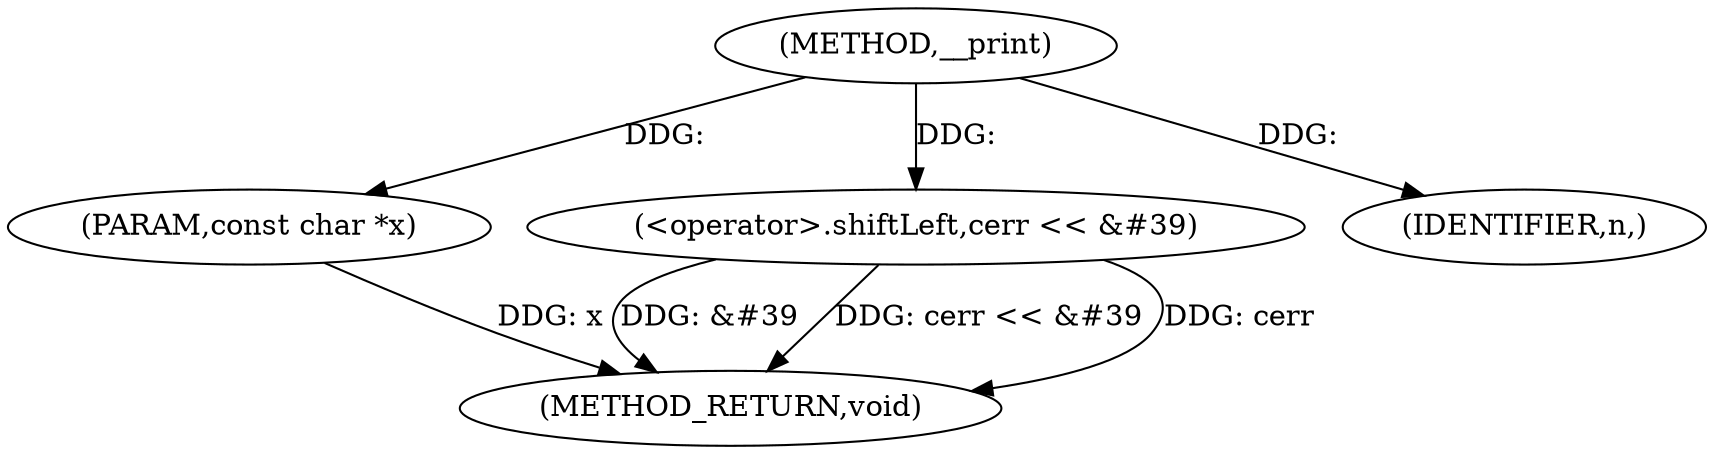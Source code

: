 digraph "__print" {  
"1000192" [label = "(METHOD,__print)" ]
"1000202" [label = "(METHOD_RETURN,void)" ]
"1000193" [label = "(PARAM,const char *x)" ]
"1000195" [label = "(<operator>.shiftLeft,cerr << &#39)" ]
"1000201" [label = "(IDENTIFIER,n,)" ]
  "1000193" -> "1000202"  [ label = "DDG: x"] 
  "1000195" -> "1000202"  [ label = "DDG: &#39"] 
  "1000195" -> "1000202"  [ label = "DDG: cerr << &#39"] 
  "1000195" -> "1000202"  [ label = "DDG: cerr"] 
  "1000192" -> "1000193"  [ label = "DDG: "] 
  "1000192" -> "1000201"  [ label = "DDG: "] 
  "1000192" -> "1000195"  [ label = "DDG: "] 
}
